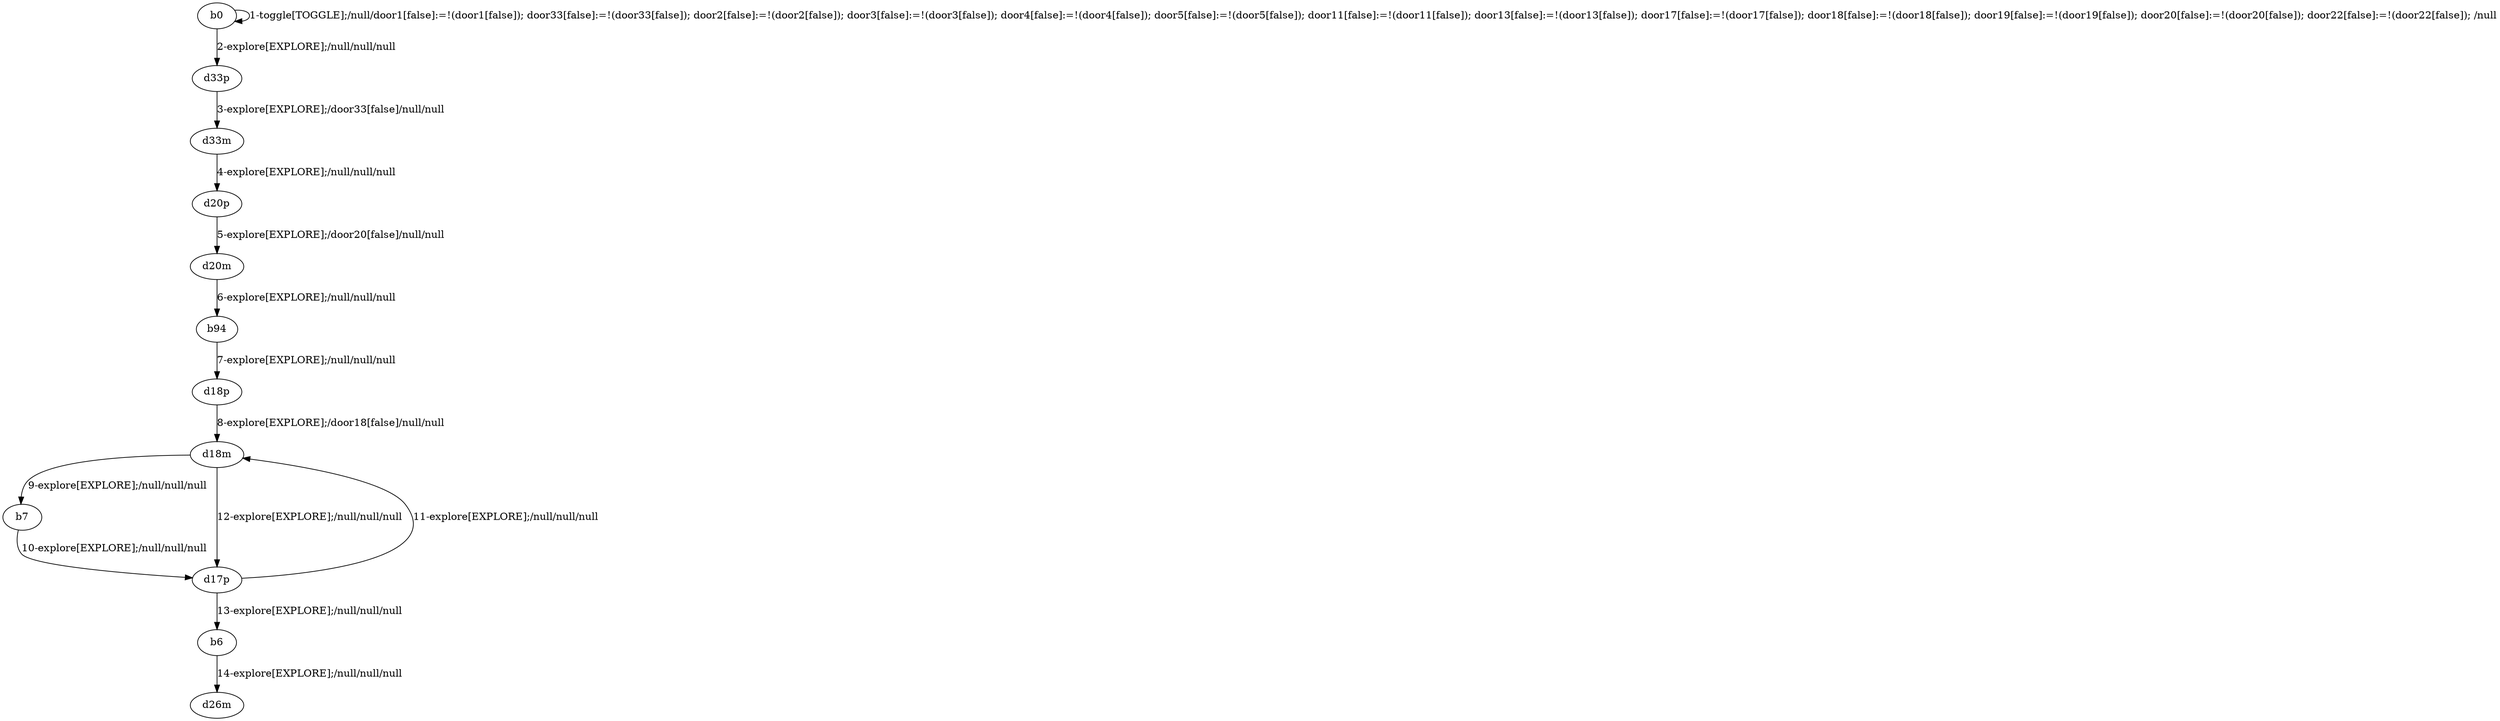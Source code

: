 # Total number of goals covered by this test: 2
# b7 --> d17p
# d17p --> d18m

digraph g {
"b0" -> "b0" [label = "1-toggle[TOGGLE];/null/door1[false]:=!(door1[false]); door33[false]:=!(door33[false]); door2[false]:=!(door2[false]); door3[false]:=!(door3[false]); door4[false]:=!(door4[false]); door5[false]:=!(door5[false]); door11[false]:=!(door11[false]); door13[false]:=!(door13[false]); door17[false]:=!(door17[false]); door18[false]:=!(door18[false]); door19[false]:=!(door19[false]); door20[false]:=!(door20[false]); door22[false]:=!(door22[false]); /null"];
"b0" -> "d33p" [label = "2-explore[EXPLORE];/null/null/null"];
"d33p" -> "d33m" [label = "3-explore[EXPLORE];/door33[false]/null/null"];
"d33m" -> "d20p" [label = "4-explore[EXPLORE];/null/null/null"];
"d20p" -> "d20m" [label = "5-explore[EXPLORE];/door20[false]/null/null"];
"d20m" -> "b94" [label = "6-explore[EXPLORE];/null/null/null"];
"b94" -> "d18p" [label = "7-explore[EXPLORE];/null/null/null"];
"d18p" -> "d18m" [label = "8-explore[EXPLORE];/door18[false]/null/null"];
"d18m" -> "b7" [label = "9-explore[EXPLORE];/null/null/null"];
"b7" -> "d17p" [label = "10-explore[EXPLORE];/null/null/null"];
"d17p" -> "d18m" [label = "11-explore[EXPLORE];/null/null/null"];
"d18m" -> "d17p" [label = "12-explore[EXPLORE];/null/null/null"];
"d17p" -> "b6" [label = "13-explore[EXPLORE];/null/null/null"];
"b6" -> "d26m" [label = "14-explore[EXPLORE];/null/null/null"];
}